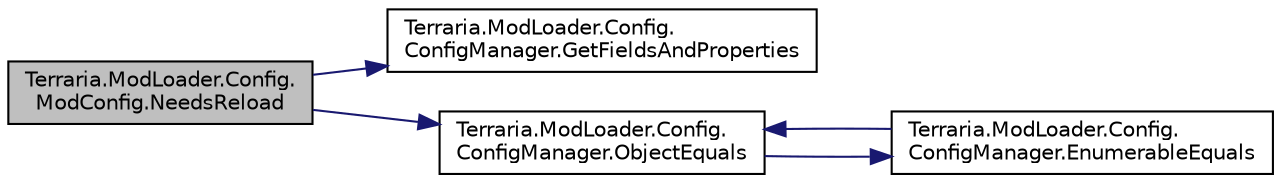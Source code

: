 digraph "Terraria.ModLoader.Config.ModConfig.NeedsReload"
{
 // LATEX_PDF_SIZE
  edge [fontname="Helvetica",fontsize="10",labelfontname="Helvetica",labelfontsize="10"];
  node [fontname="Helvetica",fontsize="10",shape=record];
  rankdir="LR";
  Node1 [label="Terraria.ModLoader.Config.\lModConfig.NeedsReload",height=0.2,width=0.4,color="black", fillcolor="grey75", style="filled", fontcolor="black",tooltip="Whether or not a reload is required. The default implementation compares properties and fields annota..."];
  Node1 -> Node2 [color="midnightblue",fontsize="10",style="solid",fontname="Helvetica"];
  Node2 [label="Terraria.ModLoader.Config.\lConfigManager.GetFieldsAndProperties",height=0.2,width=0.4,color="black", fillcolor="white", style="filled",URL="$class_terraria_1_1_mod_loader_1_1_config_1_1_config_manager.html#abb73b63d5c3352797db2ad6189f4dcfb",tooltip=" "];
  Node1 -> Node3 [color="midnightblue",fontsize="10",style="solid",fontname="Helvetica"];
  Node3 [label="Terraria.ModLoader.Config.\lConfigManager.ObjectEquals",height=0.2,width=0.4,color="black", fillcolor="white", style="filled",URL="$class_terraria_1_1_mod_loader_1_1_config_1_1_config_manager.html#a99dbb5217d2aee243219084220d1739a",tooltip=" "];
  Node3 -> Node4 [color="midnightblue",fontsize="10",style="solid",fontname="Helvetica"];
  Node4 [label="Terraria.ModLoader.Config.\lConfigManager.EnumerableEquals",height=0.2,width=0.4,color="black", fillcolor="white", style="filled",URL="$class_terraria_1_1_mod_loader_1_1_config_1_1_config_manager.html#aa31cef08fb4a15991c00b9f9a5ccaa2c",tooltip=" "];
  Node4 -> Node3 [color="midnightblue",fontsize="10",style="solid",fontname="Helvetica"];
}
